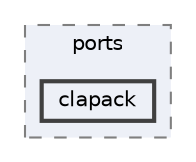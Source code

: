 digraph "external/reflect-cpp/vcpkg/ports/clapack"
{
 // LATEX_PDF_SIZE
  bgcolor="transparent";
  edge [fontname=Helvetica,fontsize=10,labelfontname=Helvetica,labelfontsize=10];
  node [fontname=Helvetica,fontsize=10,shape=box,height=0.2,width=0.4];
  compound=true
  subgraph clusterdir_df60b2f324da79eef08d334ef7853e86 {
    graph [ bgcolor="#edf0f7", pencolor="grey50", label="ports", fontname=Helvetica,fontsize=10 style="filled,dashed", URL="dir_df60b2f324da79eef08d334ef7853e86.html",tooltip=""]
  dir_4307744faf925c097be5f6bedb0d0084 [label="clapack", fillcolor="#edf0f7", color="grey25", style="filled,bold", URL="dir_4307744faf925c097be5f6bedb0d0084.html",tooltip=""];
  }
}
